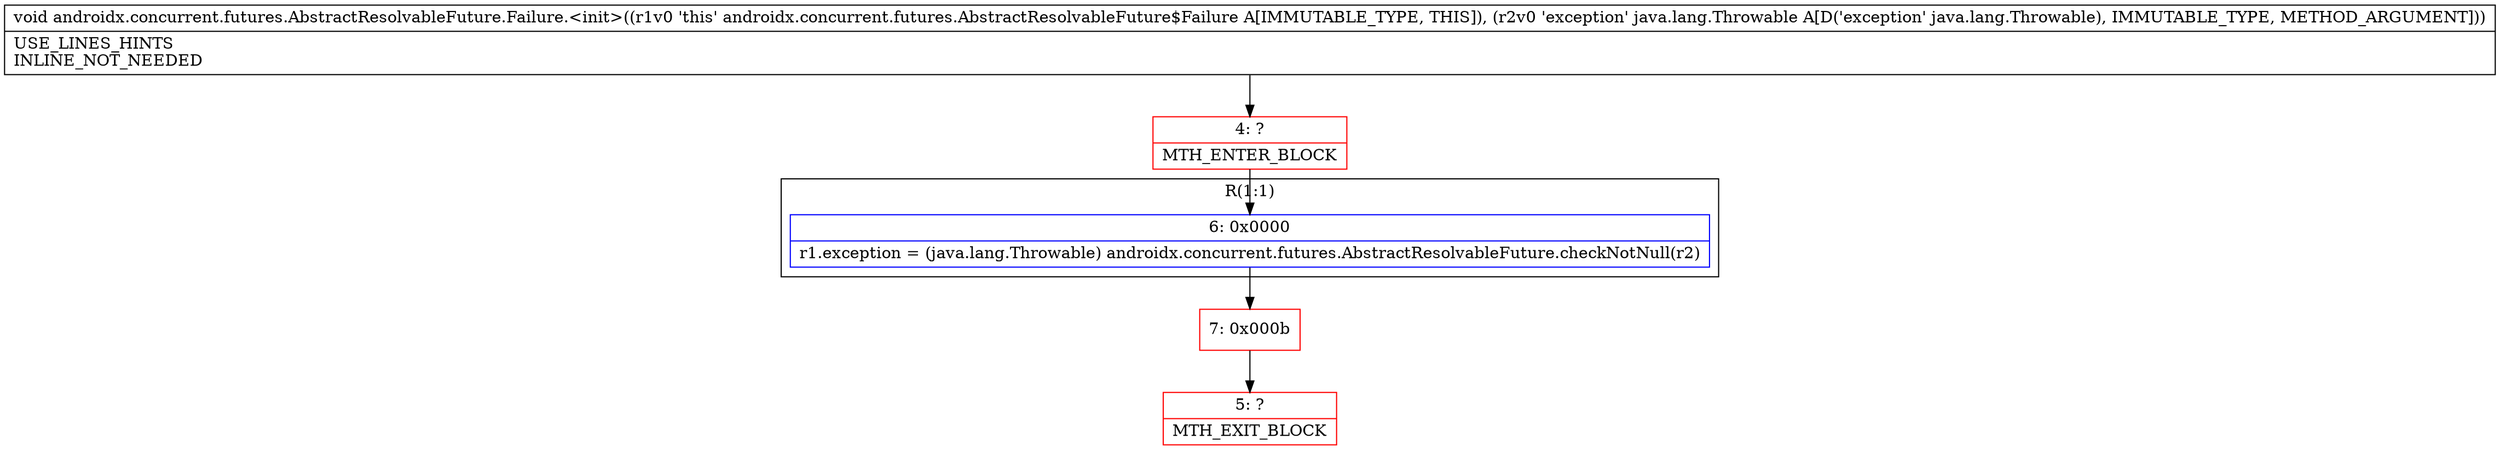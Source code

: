 digraph "CFG forandroidx.concurrent.futures.AbstractResolvableFuture.Failure.\<init\>(Ljava\/lang\/Throwable;)V" {
subgraph cluster_Region_993627006 {
label = "R(1:1)";
node [shape=record,color=blue];
Node_6 [shape=record,label="{6\:\ 0x0000|r1.exception = (java.lang.Throwable) androidx.concurrent.futures.AbstractResolvableFuture.checkNotNull(r2)\l}"];
}
Node_4 [shape=record,color=red,label="{4\:\ ?|MTH_ENTER_BLOCK\l}"];
Node_7 [shape=record,color=red,label="{7\:\ 0x000b}"];
Node_5 [shape=record,color=red,label="{5\:\ ?|MTH_EXIT_BLOCK\l}"];
MethodNode[shape=record,label="{void androidx.concurrent.futures.AbstractResolvableFuture.Failure.\<init\>((r1v0 'this' androidx.concurrent.futures.AbstractResolvableFuture$Failure A[IMMUTABLE_TYPE, THIS]), (r2v0 'exception' java.lang.Throwable A[D('exception' java.lang.Throwable), IMMUTABLE_TYPE, METHOD_ARGUMENT]))  | USE_LINES_HINTS\lINLINE_NOT_NEEDED\l}"];
MethodNode -> Node_4;Node_6 -> Node_7;
Node_4 -> Node_6;
Node_7 -> Node_5;
}

